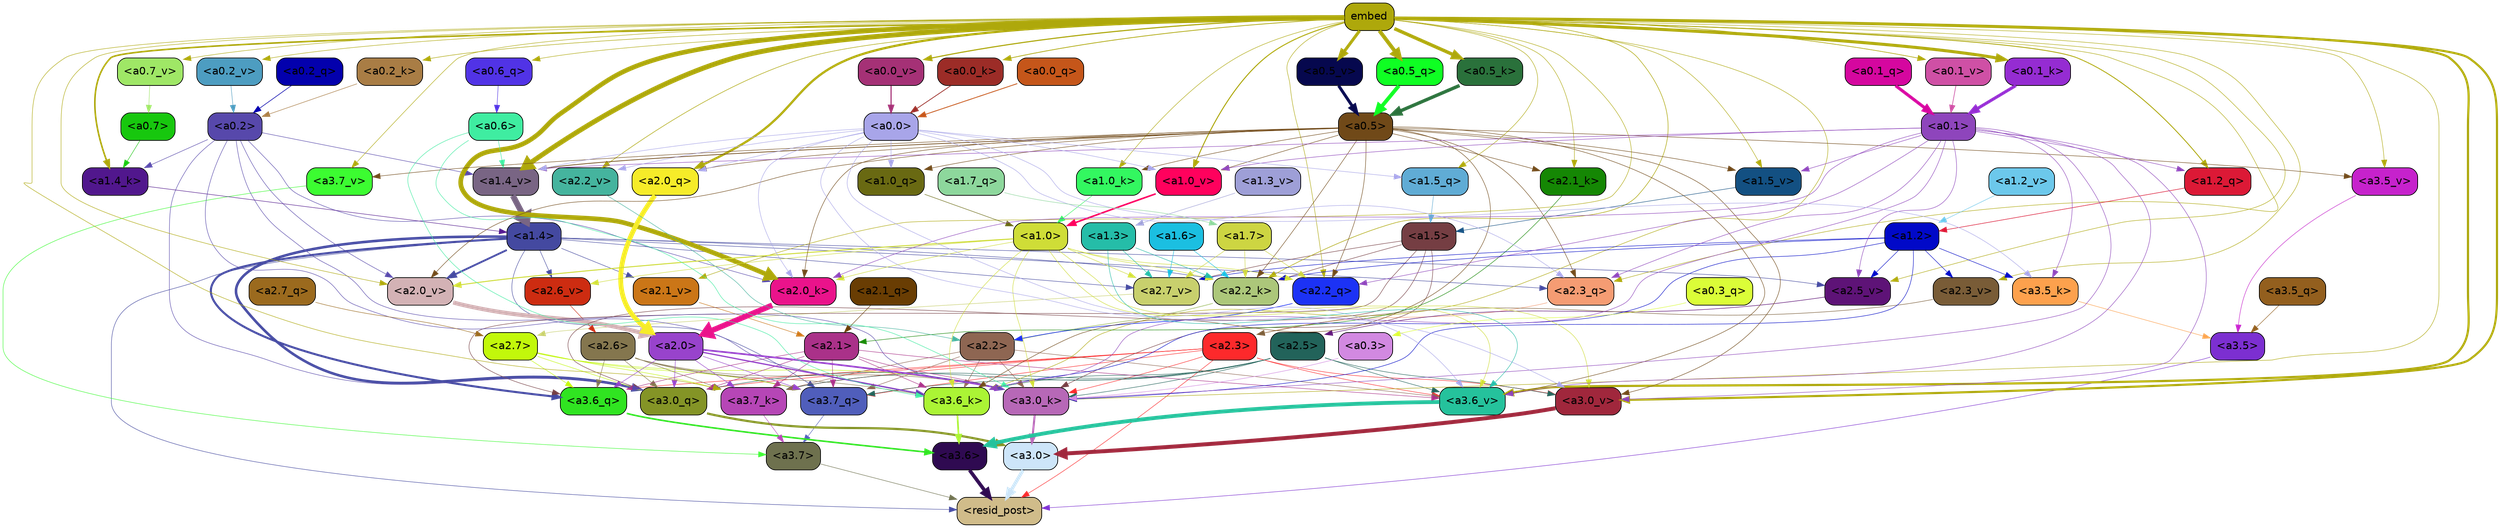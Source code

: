 strict digraph "" {
	graph [bgcolor=transparent,
		layout=dot,
		overlap=false,
		splines=true
	];
	"<a3.7>"	[color=black,
		fillcolor="#6e714e",
		fontname=Helvetica,
		shape=box,
		style="filled, rounded"];
	"<resid_post>"	[color=black,
		fillcolor="#d0bc8a",
		fontname=Helvetica,
		shape=box,
		style="filled, rounded"];
	"<a3.7>" -> "<resid_post>"	[color="#6e714e",
		penwidth=0.6];
	"<a3.6>"	[color=black,
		fillcolor="#2f0a51",
		fontname=Helvetica,
		shape=box,
		style="filled, rounded"];
	"<a3.6>" -> "<resid_post>"	[color="#2f0a51",
		penwidth=4.646730065345764];
	"<a3.5>"	[color=black,
		fillcolor="#7c2fd1",
		fontname=Helvetica,
		shape=box,
		style="filled, rounded"];
	"<a3.5>" -> "<resid_post>"	[color="#7c2fd1",
		penwidth=0.6];
	"<a3.0>"	[color=black,
		fillcolor="#cde5f9",
		fontname=Helvetica,
		shape=box,
		style="filled, rounded"];
	"<a3.0>" -> "<resid_post>"	[color="#cde5f9",
		penwidth=4.323132634162903];
	"<a2.3>"	[color=black,
		fillcolor="#fd292b",
		fontname=Helvetica,
		shape=box,
		style="filled, rounded"];
	"<a2.3>" -> "<resid_post>"	[color="#fd292b",
		penwidth=0.6];
	"<a3.7_q>"	[color=black,
		fillcolor="#505ebb",
		fontname=Helvetica,
		shape=box,
		style="filled, rounded"];
	"<a2.3>" -> "<a3.7_q>"	[color="#fd292b",
		penwidth=0.6];
	"<a3.6_q>"	[color=black,
		fillcolor="#30e421",
		fontname=Helvetica,
		shape=box,
		style="filled, rounded"];
	"<a2.3>" -> "<a3.6_q>"	[color="#fd292b",
		penwidth=0.6];
	"<a3.0_q>"	[color=black,
		fillcolor="#849426",
		fontname=Helvetica,
		shape=box,
		style="filled, rounded"];
	"<a2.3>" -> "<a3.0_q>"	[color="#fd292b",
		penwidth=0.6];
	"<a3.7_k>"	[color=black,
		fillcolor="#b646b6",
		fontname=Helvetica,
		shape=box,
		style="filled, rounded"];
	"<a2.3>" -> "<a3.7_k>"	[color="#fd292b",
		penwidth=0.6];
	"<a3.0_k>"	[color=black,
		fillcolor="#b768b7",
		fontname=Helvetica,
		shape=box,
		style="filled, rounded"];
	"<a2.3>" -> "<a3.0_k>"	[color="#fd292b",
		penwidth=0.6];
	"<a3.6_v>"	[color=black,
		fillcolor="#25c29c",
		fontname=Helvetica,
		shape=box,
		style="filled, rounded"];
	"<a2.3>" -> "<a3.6_v>"	[color="#fd292b",
		penwidth=0.6];
	"<a3.0_v>"	[color=black,
		fillcolor="#a0273c",
		fontname=Helvetica,
		shape=box,
		style="filled, rounded"];
	"<a2.3>" -> "<a3.0_v>"	[color="#fd292b",
		penwidth=0.6];
	"<a1.4>"	[color=black,
		fillcolor="#4449a0",
		fontname=Helvetica,
		shape=box,
		style="filled, rounded"];
	"<a1.4>" -> "<resid_post>"	[color="#4449a0",
		penwidth=0.6];
	"<a1.4>" -> "<a3.7_q>"	[color="#4449a0",
		penwidth=0.6];
	"<a1.4>" -> "<a3.6_q>"	[color="#4449a0",
		penwidth=2.700703263282776];
	"<a1.4>" -> "<a3.0_q>"	[color="#4449a0",
		penwidth=3.34255850315094];
	"<a2.3_q>"	[color=black,
		fillcolor="#f59c73",
		fontname=Helvetica,
		shape=box,
		style="filled, rounded"];
	"<a1.4>" -> "<a2.3_q>"	[color="#4449a0",
		penwidth=0.6];
	"<a2.2_k>"	[color=black,
		fillcolor="#acc77a",
		fontname=Helvetica,
		shape=box,
		style="filled, rounded"];
	"<a1.4>" -> "<a2.2_k>"	[color="#4449a0",
		penwidth=0.6];
	"<a2.7_v>"	[color=black,
		fillcolor="#c8d06d",
		fontname=Helvetica,
		shape=box,
		style="filled, rounded"];
	"<a1.4>" -> "<a2.7_v>"	[color="#4449a0",
		penwidth=0.6];
	"<a2.6_v>"	[color=black,
		fillcolor="#cd2c11",
		fontname=Helvetica,
		shape=box,
		style="filled, rounded"];
	"<a1.4>" -> "<a2.6_v>"	[color="#4449a0",
		penwidth=0.6];
	"<a2.5_v>"	[color=black,
		fillcolor="#5e1377",
		fontname=Helvetica,
		shape=box,
		style="filled, rounded"];
	"<a1.4>" -> "<a2.5_v>"	[color="#4449a0",
		penwidth=0.6];
	"<a2.1_v>"	[color=black,
		fillcolor="#cb7617",
		fontname=Helvetica,
		shape=box,
		style="filled, rounded"];
	"<a1.4>" -> "<a2.1_v>"	[color="#4449a0",
		penwidth=0.6];
	"<a2.0_v>"	[color=black,
		fillcolor="#d3b2b5",
		fontname=Helvetica,
		shape=box,
		style="filled, rounded"];
	"<a1.4>" -> "<a2.0_v>"	[color="#4449a0",
		penwidth=2.387977123260498];
	"<a3.7_q>" -> "<a3.7>"	[color="#505ebb",
		penwidth=0.6];
	"<a3.6_q>" -> "<a3.6>"	[color="#30e421",
		penwidth=2.03758105635643];
	"<a3.5_q>"	[color=black,
		fillcolor="#935f1e",
		fontname=Helvetica,
		shape=box,
		style="filled, rounded"];
	"<a3.5_q>" -> "<a3.5>"	[color="#935f1e",
		penwidth=0.6];
	"<a3.0_q>" -> "<a3.0>"	[color="#849426",
		penwidth=2.8638100624084473];
	"<a3.7_k>" -> "<a3.7>"	[color="#b646b6",
		penwidth=0.6];
	"<a3.6_k>"	[color=black,
		fillcolor="#abf435",
		fontname=Helvetica,
		shape=box,
		style="filled, rounded"];
	"<a3.6_k>" -> "<a3.6>"	[color="#abf435",
		penwidth=2.174198240041733];
	"<a3.5_k>"	[color=black,
		fillcolor="#fda14d",
		fontname=Helvetica,
		shape=box,
		style="filled, rounded"];
	"<a3.5_k>" -> "<a3.5>"	[color="#fda14d",
		penwidth=0.6];
	"<a3.0_k>" -> "<a3.0>"	[color="#b768b7",
		penwidth=2.6274144649505615];
	"<a3.7_v>"	[color=black,
		fillcolor="#3cfc31",
		fontname=Helvetica,
		shape=box,
		style="filled, rounded"];
	"<a3.7_v>" -> "<a3.7>"	[color="#3cfc31",
		penwidth=0.6];
	"<a3.6_v>" -> "<a3.6>"	[color="#25c29c",
		penwidth=5.002329230308533];
	"<a3.5_v>"	[color=black,
		fillcolor="#c622cc",
		fontname=Helvetica,
		shape=box,
		style="filled, rounded"];
	"<a3.5_v>" -> "<a3.5>"	[color="#c622cc",
		penwidth=0.6];
	"<a3.0_v>" -> "<a3.0>"	[color="#a0273c",
		penwidth=5.188832879066467];
	"<a2.7>"	[color=black,
		fillcolor="#c2f80b",
		fontname=Helvetica,
		shape=box,
		style="filled, rounded"];
	"<a2.7>" -> "<a3.7_q>"	[color="#c2f80b",
		penwidth=0.6];
	"<a2.7>" -> "<a3.6_q>"	[color="#c2f80b",
		penwidth=0.6];
	"<a2.7>" -> "<a3.0_q>"	[color="#c2f80b",
		penwidth=0.6];
	"<a2.7>" -> "<a3.7_k>"	[color="#c2f80b",
		penwidth=0.6];
	"<a2.7>" -> "<a3.0_k>"	[color="#c2f80b",
		penwidth=0.6];
	"<a2.6>"	[color=black,
		fillcolor="#84764e",
		fontname=Helvetica,
		shape=box,
		style="filled, rounded"];
	"<a2.6>" -> "<a3.7_q>"	[color="#84764e",
		penwidth=0.6];
	"<a2.6>" -> "<a3.6_q>"	[color="#84764e",
		penwidth=0.6];
	"<a2.6>" -> "<a3.0_q>"	[color="#84764e",
		penwidth=0.6];
	"<a2.6>" -> "<a3.7_k>"	[color="#84764e",
		penwidth=0.6];
	"<a2.6>" -> "<a3.6_k>"	[color="#84764e",
		penwidth=0.6];
	"<a2.6>" -> "<a3.0_k>"	[color="#84764e",
		penwidth=0.6];
	"<a2.5>"	[color=black,
		fillcolor="#22635a",
		fontname=Helvetica,
		shape=box,
		style="filled, rounded"];
	"<a2.5>" -> "<a3.7_q>"	[color="#22635a",
		penwidth=0.6];
	"<a2.5>" -> "<a3.0_q>"	[color="#22635a",
		penwidth=0.6];
	"<a2.5>" -> "<a3.7_k>"	[color="#22635a",
		penwidth=0.6];
	"<a2.5>" -> "<a3.6_k>"	[color="#22635a",
		penwidth=0.6];
	"<a2.5>" -> "<a3.0_k>"	[color="#22635a",
		penwidth=0.6];
	"<a2.5>" -> "<a3.6_v>"	[color="#22635a",
		penwidth=0.6];
	"<a2.5>" -> "<a3.0_v>"	[color="#22635a",
		penwidth=0.6];
	"<a2.2>"	[color=black,
		fillcolor="#8e6652",
		fontname=Helvetica,
		shape=box,
		style="filled, rounded"];
	"<a2.2>" -> "<a3.7_q>"	[color="#8e6652",
		penwidth=0.6];
	"<a2.2>" -> "<a3.7_k>"	[color="#8e6652",
		penwidth=0.6];
	"<a2.2>" -> "<a3.6_k>"	[color="#8e6652",
		penwidth=0.6];
	"<a2.2>" -> "<a3.0_k>"	[color="#8e6652",
		penwidth=0.6];
	"<a2.2>" -> "<a3.6_v>"	[color="#8e6652",
		penwidth=0.6];
	"<a2.1>"	[color=black,
		fillcolor="#aa3189",
		fontname=Helvetica,
		shape=box,
		style="filled, rounded"];
	"<a2.1>" -> "<a3.7_q>"	[color="#aa3189",
		penwidth=0.6];
	"<a2.1>" -> "<a3.6_q>"	[color="#aa3189",
		penwidth=0.6];
	"<a2.1>" -> "<a3.0_q>"	[color="#aa3189",
		penwidth=0.6];
	"<a2.1>" -> "<a3.7_k>"	[color="#aa3189",
		penwidth=0.6];
	"<a2.1>" -> "<a3.6_k>"	[color="#aa3189",
		penwidth=0.6];
	"<a2.1>" -> "<a3.0_k>"	[color="#aa3189",
		penwidth=0.6];
	"<a2.1>" -> "<a3.6_v>"	[color="#aa3189",
		penwidth=0.6];
	"<a2.0>"	[color=black,
		fillcolor="#9843cc",
		fontname=Helvetica,
		shape=box,
		style="filled, rounded"];
	"<a2.0>" -> "<a3.7_q>"	[color="#9843cc",
		penwidth=0.6];
	"<a2.0>" -> "<a3.6_q>"	[color="#9843cc",
		penwidth=0.6];
	"<a2.0>" -> "<a3.0_q>"	[color="#9843cc",
		penwidth=0.6];
	"<a2.0>" -> "<a3.7_k>"	[color="#9843cc",
		penwidth=0.6];
	"<a2.0>" -> "<a3.6_k>"	[color="#9843cc",
		penwidth=1.6454488784074783];
	"<a2.0>" -> "<a3.0_k>"	[color="#9843cc",
		penwidth=2.2218968719244003];
	"<a1.5>"	[color=black,
		fillcolor="#753e43",
		fontname=Helvetica,
		shape=box,
		style="filled, rounded"];
	"<a1.5>" -> "<a3.6_q>"	[color="#753e43",
		penwidth=0.6];
	"<a1.5>" -> "<a3.0_q>"	[color="#753e43",
		penwidth=0.6];
	"<a1.5>" -> "<a3.0_k>"	[color="#753e43",
		penwidth=0.6];
	"<a1.5>" -> "<a2.2_k>"	[color="#753e43",
		penwidth=0.6];
	"<a1.5>" -> "<a2.7_v>"	[color="#753e43",
		penwidth=0.6];
	"<a0.2>"	[color=black,
		fillcolor="#5748ab",
		fontname=Helvetica,
		shape=box,
		style="filled, rounded"];
	"<a0.2>" -> "<a3.0_q>"	[color="#5748ab",
		penwidth=0.6];
	"<a0.2>" -> "<a3.6_k>"	[color="#5748ab",
		penwidth=0.6];
	"<a0.2>" -> "<a3.0_k>"	[color="#5748ab",
		penwidth=0.6];
	"<a2.0_k>"	[color=black,
		fillcolor="#ea138b",
		fontname=Helvetica,
		shape=box,
		style="filled, rounded"];
	"<a0.2>" -> "<a2.0_k>"	[color="#5748ab",
		penwidth=0.6];
	"<a0.2>" -> "<a2.0_v>"	[color="#5748ab",
		penwidth=0.6];
	"<a1.4_k>"	[color=black,
		fillcolor="#51178d",
		fontname=Helvetica,
		shape=box,
		style="filled, rounded"];
	"<a0.2>" -> "<a1.4_k>"	[color="#5748ab",
		penwidth=0.6];
	"<a1.4_v>"	[color=black,
		fillcolor="#796584",
		fontname=Helvetica,
		shape=box,
		style="filled, rounded"];
	"<a0.2>" -> "<a1.4_v>"	[color="#5748ab",
		penwidth=0.6];
	embed	[color=black,
		fillcolor="#aea80b",
		fontname=Helvetica,
		shape=box,
		style="filled, rounded"];
	embed -> "<a3.7_k>"	[color="#aea80b",
		penwidth=0.6];
	embed -> "<a3.6_k>"	[color="#aea80b",
		penwidth=0.6];
	embed -> "<a3.0_k>"	[color="#aea80b",
		penwidth=0.6];
	embed -> "<a3.7_v>"	[color="#aea80b",
		penwidth=0.6];
	embed -> "<a3.6_v>"	[color="#aea80b",
		penwidth=2.8301228284835815];
	embed -> "<a3.5_v>"	[color="#aea80b",
		penwidth=0.6];
	embed -> "<a3.0_v>"	[color="#aea80b",
		penwidth=2.7660785913467407];
	embed -> "<a2.3_q>"	[color="#aea80b",
		penwidth=0.6];
	"<a2.2_q>"	[color=black,
		fillcolor="#1c32f5",
		fontname=Helvetica,
		shape=box,
		style="filled, rounded"];
	embed -> "<a2.2_q>"	[color="#aea80b",
		penwidth=0.6];
	"<a2.0_q>"	[color=black,
		fillcolor="#f6ec29",
		fontname=Helvetica,
		shape=box,
		style="filled, rounded"];
	embed -> "<a2.0_q>"	[color="#aea80b",
		penwidth=2.918822765350342];
	embed -> "<a2.2_k>"	[color="#aea80b",
		penwidth=0.7099294662475586];
	"<a2.1_k>"	[color=black,
		fillcolor="#158704",
		fontname=Helvetica,
		shape=box,
		style="filled, rounded"];
	embed -> "<a2.1_k>"	[color="#aea80b",
		penwidth=0.6];
	embed -> "<a2.0_k>"	[color="#aea80b",
		penwidth=6.075345039367676];
	embed -> "<a2.5_v>"	[color="#aea80b",
		penwidth=0.6];
	"<a2.3_v>"	[color=black,
		fillcolor="#795c37",
		fontname=Helvetica,
		shape=box,
		style="filled, rounded"];
	embed -> "<a2.3_v>"	[color="#aea80b",
		penwidth=0.6];
	"<a2.2_v>"	[color=black,
		fillcolor="#45b49e",
		fontname=Helvetica,
		shape=box,
		style="filled, rounded"];
	embed -> "<a2.2_v>"	[color="#aea80b",
		penwidth=0.6909599304199219];
	embed -> "<a2.1_v>"	[color="#aea80b",
		penwidth=0.6];
	embed -> "<a2.0_v>"	[color="#aea80b",
		penwidth=0.6];
	"<a1.5_q>"	[color=black,
		fillcolor="#60acd5",
		fontname=Helvetica,
		shape=box,
		style="filled, rounded"];
	embed -> "<a1.5_q>"	[color="#aea80b",
		penwidth=0.6];
	"<a1.2_q>"	[color=black,
		fillcolor="#dc1936",
		fontname=Helvetica,
		shape=box,
		style="filled, rounded"];
	embed -> "<a1.2_q>"	[color="#aea80b",
		penwidth=1.1075286865234375];
	embed -> "<a1.4_k>"	[color="#aea80b",
		penwidth=2.043105125427246];
	"<a1.0_k>"	[color=black,
		fillcolor="#33f760",
		fontname=Helvetica,
		shape=box,
		style="filled, rounded"];
	embed -> "<a1.0_k>"	[color="#aea80b",
		penwidth=0.6];
	"<a1.5_v>"	[color=black,
		fillcolor="#135082",
		fontname=Helvetica,
		shape=box,
		style="filled, rounded"];
	embed -> "<a1.5_v>"	[color="#aea80b",
		penwidth=0.6];
	embed -> "<a1.4_v>"	[color="#aea80b",
		penwidth=6.46385931968689];
	"<a1.0_v>"	[color=black,
		fillcolor="#ff015d",
		fontname=Helvetica,
		shape=box,
		style="filled, rounded"];
	embed -> "<a1.0_v>"	[color="#aea80b",
		penwidth=1.273291826248169];
	"<a0.6_q>"	[color=black,
		fillcolor="#5133e6",
		fontname=Helvetica,
		shape=box,
		style="filled, rounded"];
	embed -> "<a0.6_q>"	[color="#aea80b",
		penwidth=0.6];
	"<a0.5_q>"	[color=black,
		fillcolor="#0fff23",
		fontname=Helvetica,
		shape=box,
		style="filled, rounded"];
	embed -> "<a0.5_q>"	[color="#aea80b",
		penwidth=4.941530704498291];
	"<a0.5_k>"	[color=black,
		fillcolor="#2a713b",
		fontname=Helvetica,
		shape=box,
		style="filled, rounded"];
	embed -> "<a0.5_k>"	[color="#aea80b",
		penwidth=4.426396369934082];
	"<a0.2_k>"	[color=black,
		fillcolor="#a97d45",
		fontname=Helvetica,
		shape=box,
		style="filled, rounded"];
	embed -> "<a0.2_k>"	[color="#aea80b",
		penwidth=0.6546797752380371];
	"<a0.1_k>"	[color=black,
		fillcolor="#952cd2",
		fontname=Helvetica,
		shape=box,
		style="filled, rounded"];
	embed -> "<a0.1_k>"	[color="#aea80b",
		penwidth=3.930372714996338];
	"<a0.0_k>"	[color=black,
		fillcolor="#9c2c27",
		fontname=Helvetica,
		shape=box,
		style="filled, rounded"];
	embed -> "<a0.0_k>"	[color="#aea80b",
		penwidth=0.9408226013183594];
	"<a0.7_v>"	[color=black,
		fillcolor="#9fe766",
		fontname=Helvetica,
		shape=box,
		style="filled, rounded"];
	embed -> "<a0.7_v>"	[color="#aea80b",
		penwidth=0.6];
	"<a0.5_v>"	[color=black,
		fillcolor="#06084e",
		fontname=Helvetica,
		shape=box,
		style="filled, rounded"];
	embed -> "<a0.5_v>"	[color="#aea80b",
		penwidth=3.920696496963501];
	"<a0.2_v>"	[color=black,
		fillcolor="#4d9dc1",
		fontname=Helvetica,
		shape=box,
		style="filled, rounded"];
	embed -> "<a0.2_v>"	[color="#aea80b",
		penwidth=0.6];
	"<a0.1_v>"	[color=black,
		fillcolor="#cf50a5",
		fontname=Helvetica,
		shape=box,
		style="filled, rounded"];
	embed -> "<a0.1_v>"	[color="#aea80b",
		penwidth=0.8145098686218262];
	"<a0.0_v>"	[color=black,
		fillcolor="#a53176",
		fontname=Helvetica,
		shape=box,
		style="filled, rounded"];
	embed -> "<a0.0_v>"	[color="#aea80b",
		penwidth=1.426530361175537];
	"<a1.2>"	[color=black,
		fillcolor="#0109c8",
		fontname=Helvetica,
		shape=box,
		style="filled, rounded"];
	"<a1.2>" -> "<a3.6_k>"	[color="#0109c8",
		penwidth=0.6];
	"<a1.2>" -> "<a3.5_k>"	[color="#0109c8",
		penwidth=0.6];
	"<a1.2>" -> "<a3.0_k>"	[color="#0109c8",
		penwidth=0.6];
	"<a1.2>" -> "<a2.2_k>"	[color="#0109c8",
		penwidth=0.6];
	"<a1.2>" -> "<a2.7_v>"	[color="#0109c8",
		penwidth=0.6];
	"<a1.2>" -> "<a2.5_v>"	[color="#0109c8",
		penwidth=0.6];
	"<a1.2>" -> "<a2.3_v>"	[color="#0109c8",
		penwidth=0.6];
	"<a1.0>"	[color=black,
		fillcolor="#cfdd37",
		fontname=Helvetica,
		shape=box,
		style="filled, rounded"];
	"<a1.0>" -> "<a3.6_k>"	[color="#cfdd37",
		penwidth=0.6];
	"<a1.0>" -> "<a3.0_k>"	[color="#cfdd37",
		penwidth=0.6];
	"<a1.0>" -> "<a3.6_v>"	[color="#cfdd37",
		penwidth=0.6];
	"<a1.0>" -> "<a3.0_v>"	[color="#cfdd37",
		penwidth=0.6];
	"<a1.0>" -> "<a2.2_q>"	[color="#cfdd37",
		penwidth=0.6];
	"<a1.0>" -> "<a2.2_k>"	[color="#cfdd37",
		penwidth=0.6];
	"<a1.0>" -> "<a2.0_k>"	[color="#cfdd37",
		penwidth=0.6];
	"<a1.0>" -> "<a2.7_v>"	[color="#cfdd37",
		penwidth=0.6];
	"<a1.0>" -> "<a2.6_v>"	[color="#cfdd37",
		penwidth=0.6];
	"<a1.0>" -> "<a2.0_v>"	[color="#cfdd37",
		penwidth=1.2435333728790283];
	"<a0.6>"	[color=black,
		fillcolor="#3feda1",
		fontname=Helvetica,
		shape=box,
		style="filled, rounded"];
	"<a0.6>" -> "<a3.6_k>"	[color="#3feda1",
		penwidth=0.6];
	"<a0.6>" -> "<a3.0_k>"	[color="#3feda1",
		penwidth=0.6];
	"<a0.6>" -> "<a1.4_v>"	[color="#3feda1",
		penwidth=0.6];
	"<a0.5>"	[color=black,
		fillcolor="#704918",
		fontname=Helvetica,
		shape=box,
		style="filled, rounded"];
	"<a0.5>" -> "<a3.6_k>"	[color="#704918",
		penwidth=0.6];
	"<a0.5>" -> "<a3.7_v>"	[color="#704918",
		penwidth=0.6];
	"<a0.5>" -> "<a3.6_v>"	[color="#704918",
		penwidth=0.6];
	"<a0.5>" -> "<a3.5_v>"	[color="#704918",
		penwidth=0.6];
	"<a0.5>" -> "<a3.0_v>"	[color="#704918",
		penwidth=0.6124261617660522];
	"<a0.5>" -> "<a2.3_q>"	[color="#704918",
		penwidth=0.6];
	"<a0.5>" -> "<a2.2_q>"	[color="#704918",
		penwidth=0.6];
	"<a0.5>" -> "<a2.0_q>"	[color="#704918",
		penwidth=0.6];
	"<a0.5>" -> "<a2.2_k>"	[color="#704918",
		penwidth=0.6];
	"<a0.5>" -> "<a2.1_k>"	[color="#704918",
		penwidth=0.6];
	"<a0.5>" -> "<a2.0_k>"	[color="#704918",
		penwidth=0.6112704277038574];
	"<a0.5>" -> "<a2.0_v>"	[color="#704918",
		penwidth=0.6];
	"<a1.0_q>"	[color=black,
		fillcolor="#696912",
		fontname=Helvetica,
		shape=box,
		style="filled, rounded"];
	"<a0.5>" -> "<a1.0_q>"	[color="#704918",
		penwidth=0.6];
	"<a0.5>" -> "<a1.0_k>"	[color="#704918",
		penwidth=0.6];
	"<a0.5>" -> "<a1.5_v>"	[color="#704918",
		penwidth=0.6];
	"<a0.5>" -> "<a1.4_v>"	[color="#704918",
		penwidth=0.9145197868347168];
	"<a0.5>" -> "<a1.0_v>"	[color="#704918",
		penwidth=0.6];
	"<a0.1>"	[color=black,
		fillcolor="#8e45bc",
		fontname=Helvetica,
		shape=box,
		style="filled, rounded"];
	"<a0.1>" -> "<a3.6_k>"	[color="#8e45bc",
		penwidth=0.6];
	"<a0.1>" -> "<a3.5_k>"	[color="#8e45bc",
		penwidth=0.6];
	"<a0.1>" -> "<a3.0_k>"	[color="#8e45bc",
		penwidth=0.6];
	"<a0.1>" -> "<a3.6_v>"	[color="#8e45bc",
		penwidth=0.6];
	"<a0.1>" -> "<a3.0_v>"	[color="#8e45bc",
		penwidth=0.6];
	"<a0.1>" -> "<a2.3_q>"	[color="#8e45bc",
		penwidth=0.6];
	"<a0.1>" -> "<a2.2_q>"	[color="#8e45bc",
		penwidth=0.6];
	"<a0.1>" -> "<a2.0_k>"	[color="#8e45bc",
		penwidth=0.6];
	"<a0.1>" -> "<a2.5_v>"	[color="#8e45bc",
		penwidth=0.6];
	"<a0.1>" -> "<a1.2_q>"	[color="#8e45bc",
		penwidth=0.6];
	"<a0.1>" -> "<a1.5_v>"	[color="#8e45bc",
		penwidth=0.6];
	"<a0.1>" -> "<a1.4_v>"	[color="#8e45bc",
		penwidth=0.6];
	"<a0.1>" -> "<a1.0_v>"	[color="#8e45bc",
		penwidth=0.6];
	"<a0.0>"	[color=black,
		fillcolor="#a8a5e9",
		fontname=Helvetica,
		shape=box,
		style="filled, rounded"];
	"<a0.0>" -> "<a3.5_k>"	[color="#a8a5e9",
		penwidth=0.6];
	"<a0.0>" -> "<a3.6_v>"	[color="#a8a5e9",
		penwidth=0.6];
	"<a0.0>" -> "<a3.0_v>"	[color="#a8a5e9",
		penwidth=0.6];
	"<a0.0>" -> "<a2.3_q>"	[color="#a8a5e9",
		penwidth=0.6];
	"<a0.0>" -> "<a2.0_q>"	[color="#a8a5e9",
		penwidth=0.6];
	"<a0.0>" -> "<a2.0_k>"	[color="#a8a5e9",
		penwidth=0.6];
	"<a0.0>" -> "<a2.2_v>"	[color="#a8a5e9",
		penwidth=0.6];
	"<a0.0>" -> "<a1.5_q>"	[color="#a8a5e9",
		penwidth=0.6];
	"<a0.0>" -> "<a1.0_q>"	[color="#a8a5e9",
		penwidth=0.6];
	"<a0.0>" -> "<a1.4_v>"	[color="#a8a5e9",
		penwidth=0.6];
	"<a0.0>" -> "<a1.0_v>"	[color="#a8a5e9",
		penwidth=0.6];
	"<a0.3>"	[color=black,
		fillcolor="#d289e1",
		fontname=Helvetica,
		shape=box,
		style="filled, rounded"];
	"<a0.3>" -> "<a3.0_k>"	[color="#d289e1",
		penwidth=0.6];
	"<a1.3>"	[color=black,
		fillcolor="#25bda8",
		fontname=Helvetica,
		shape=box,
		style="filled, rounded"];
	"<a1.3>" -> "<a3.6_v>"	[color="#25bda8",
		penwidth=0.6];
	"<a1.3>" -> "<a2.2_k>"	[color="#25bda8",
		penwidth=0.6];
	"<a1.3>" -> "<a2.7_v>"	[color="#25bda8",
		penwidth=0.6];
	"<a2.7_q>"	[color=black,
		fillcolor="#9b6a1e",
		fontname=Helvetica,
		shape=box,
		style="filled, rounded"];
	"<a2.7_q>" -> "<a2.7>"	[color="#9b6a1e",
		penwidth=0.6];
	"<a2.3_q>" -> "<a2.3>"	[color="#f59c73",
		penwidth=0.6];
	"<a2.2_q>" -> "<a2.2>"	[color="#1c32f5",
		penwidth=0.8114519119262695];
	"<a2.1_q>"	[color=black,
		fillcolor="#693d03",
		fontname=Helvetica,
		shape=box,
		style="filled, rounded"];
	"<a2.1_q>" -> "<a2.1>"	[color="#693d03",
		penwidth=0.6];
	"<a2.0_q>" -> "<a2.0>"	[color="#f6ec29",
		penwidth=6.2323237657547];
	"<a2.2_k>" -> "<a2.2>"	[color="#acc77a",
		penwidth=0.9331893920898438];
	"<a2.1_k>" -> "<a2.1>"	[color="#158704",
		penwidth=0.6];
	"<a2.0_k>" -> "<a2.0>"	[color="#ea138b",
		penwidth=7.158664226531982];
	"<a2.7_v>" -> "<a2.7>"	[color="#c8d06d",
		penwidth=0.6];
	"<a2.6_v>" -> "<a2.6>"	[color="#cd2c11",
		penwidth=0.6];
	"<a2.5_v>" -> "<a2.5>"	[color="#5e1377",
		penwidth=0.6657319068908691];
	"<a2.3_v>" -> "<a2.3>"	[color="#795c37",
		penwidth=0.6];
	"<a2.2_v>" -> "<a2.2>"	[color="#45b49e",
		penwidth=0.6];
	"<a2.1_v>" -> "<a2.1>"	[color="#cb7617",
		penwidth=0.6];
	"<a2.0_v>" -> "<a2.0>"	[color="#d3b2b5",
		penwidth=5.380099236965179];
	"<a1.7>"	[color=black,
		fillcolor="#cdd542",
		fontname=Helvetica,
		shape=box,
		style="filled, rounded"];
	"<a1.7>" -> "<a2.2_q>"	[color="#cdd542",
		penwidth=0.6];
	"<a1.7>" -> "<a2.2_k>"	[color="#cdd542",
		penwidth=0.6];
	"<a1.7>" -> "<a2.7_v>"	[color="#cdd542",
		penwidth=0.6];
	"<a1.6>"	[color=black,
		fillcolor="#1bbfe1",
		fontname=Helvetica,
		shape=box,
		style="filled, rounded"];
	"<a1.6>" -> "<a2.2_k>"	[color="#1bbfe1",
		penwidth=0.6];
	"<a1.6>" -> "<a2.7_v>"	[color="#1bbfe1",
		penwidth=0.6];
	"<a1.7_q>"	[color=black,
		fillcolor="#8dd79c",
		fontname=Helvetica,
		shape=box,
		style="filled, rounded"];
	"<a1.7_q>" -> "<a1.7>"	[color="#8dd79c",
		penwidth=0.6];
	"<a1.5_q>" -> "<a1.5>"	[color="#60acd5",
		penwidth=0.6];
	"<a1.2_q>" -> "<a1.2>"	[color="#dc1936",
		penwidth=0.6965713500976562];
	"<a1.0_q>" -> "<a1.0>"	[color="#696912",
		penwidth=0.6];
	"<a1.4_k>" -> "<a1.4>"	[color="#51178d",
		penwidth=0.6];
	"<a1.0_k>" -> "<a1.0>"	[color="#33f760",
		penwidth=0.6];
	"<a1.5_v>" -> "<a1.5>"	[color="#135082",
		penwidth=0.6];
	"<a1.4_v>" -> "<a1.4>"	[color="#796584",
		penwidth=7.649995803833008];
	"<a1.3_v>"	[color=black,
		fillcolor="#9e9fd7",
		fontname=Helvetica,
		shape=box,
		style="filled, rounded"];
	"<a1.3_v>" -> "<a1.3>"	[color="#9e9fd7",
		penwidth=0.6];
	"<a1.2_v>"	[color=black,
		fillcolor="#6cc8eb",
		fontname=Helvetica,
		shape=box,
		style="filled, rounded"];
	"<a1.2_v>" -> "<a1.2>"	[color="#6cc8eb",
		penwidth=0.6];
	"<a1.0_v>" -> "<a1.0>"	[color="#ff015d",
		penwidth=2.050852060317993];
	"<a0.7>"	[color=black,
		fillcolor="#17c70e",
		fontname=Helvetica,
		shape=box,
		style="filled, rounded"];
	"<a0.7>" -> "<a1.4_k>"	[color="#17c70e",
		penwidth=0.6];
	"<a0.6_q>" -> "<a0.6>"	[color="#5133e6",
		penwidth=0.6];
	"<a0.5_q>" -> "<a0.5>"	[color="#0fff23",
		penwidth=4.9415271282196045];
	"<a0.3_q>"	[color=black,
		fillcolor="#dbfd38",
		fontname=Helvetica,
		shape=box,
		style="filled, rounded"];
	"<a0.3_q>" -> "<a0.3>"	[color="#dbfd38",
		penwidth=0.6];
	"<a0.2_q>"	[color=black,
		fillcolor="#0300ad",
		fontname=Helvetica,
		shape=box,
		style="filled, rounded"];
	"<a0.2_q>" -> "<a0.2>"	[color="#0300ad",
		penwidth=0.7393593788146973];
	"<a0.1_q>"	[color=black,
		fillcolor="#d5079f",
		fontname=Helvetica,
		shape=box,
		style="filled, rounded"];
	"<a0.1_q>" -> "<a0.1>"	[color="#d5079f",
		penwidth=4.0437469482421875];
	"<a0.0_q>"	[color=black,
		fillcolor="#c5561a",
		fontname=Helvetica,
		shape=box,
		style="filled, rounded"];
	"<a0.0_q>" -> "<a0.0>"	[color="#c5561a",
		penwidth=1.0526800155639648];
	"<a0.5_k>" -> "<a0.5>"	[color="#2a713b",
		penwidth=4.382697105407715];
	"<a0.2_k>" -> "<a0.2>"	[color="#a97d45",
		penwidth=0.6394491195678711];
	"<a0.1_k>" -> "<a0.1>"	[color="#952cd2",
		penwidth=3.9428932666778564];
	"<a0.0_k>" -> "<a0.0>"	[color="#9c2c27",
		penwidth=0.9280776977539062];
	"<a0.7_v>" -> "<a0.7>"	[color="#9fe766",
		penwidth=0.6];
	"<a0.5_v>" -> "<a0.5>"	[color="#06084e",
		penwidth=3.8846328258514404];
	"<a0.2_v>" -> "<a0.2>"	[color="#4d9dc1",
		penwidth=0.6];
	"<a0.1_v>" -> "<a0.1>"	[color="#cf50a5",
		penwidth=0.8284716606140137];
	"<a0.0_v>" -> "<a0.0>"	[color="#a53176",
		penwidth=1.44976806640625];
}
